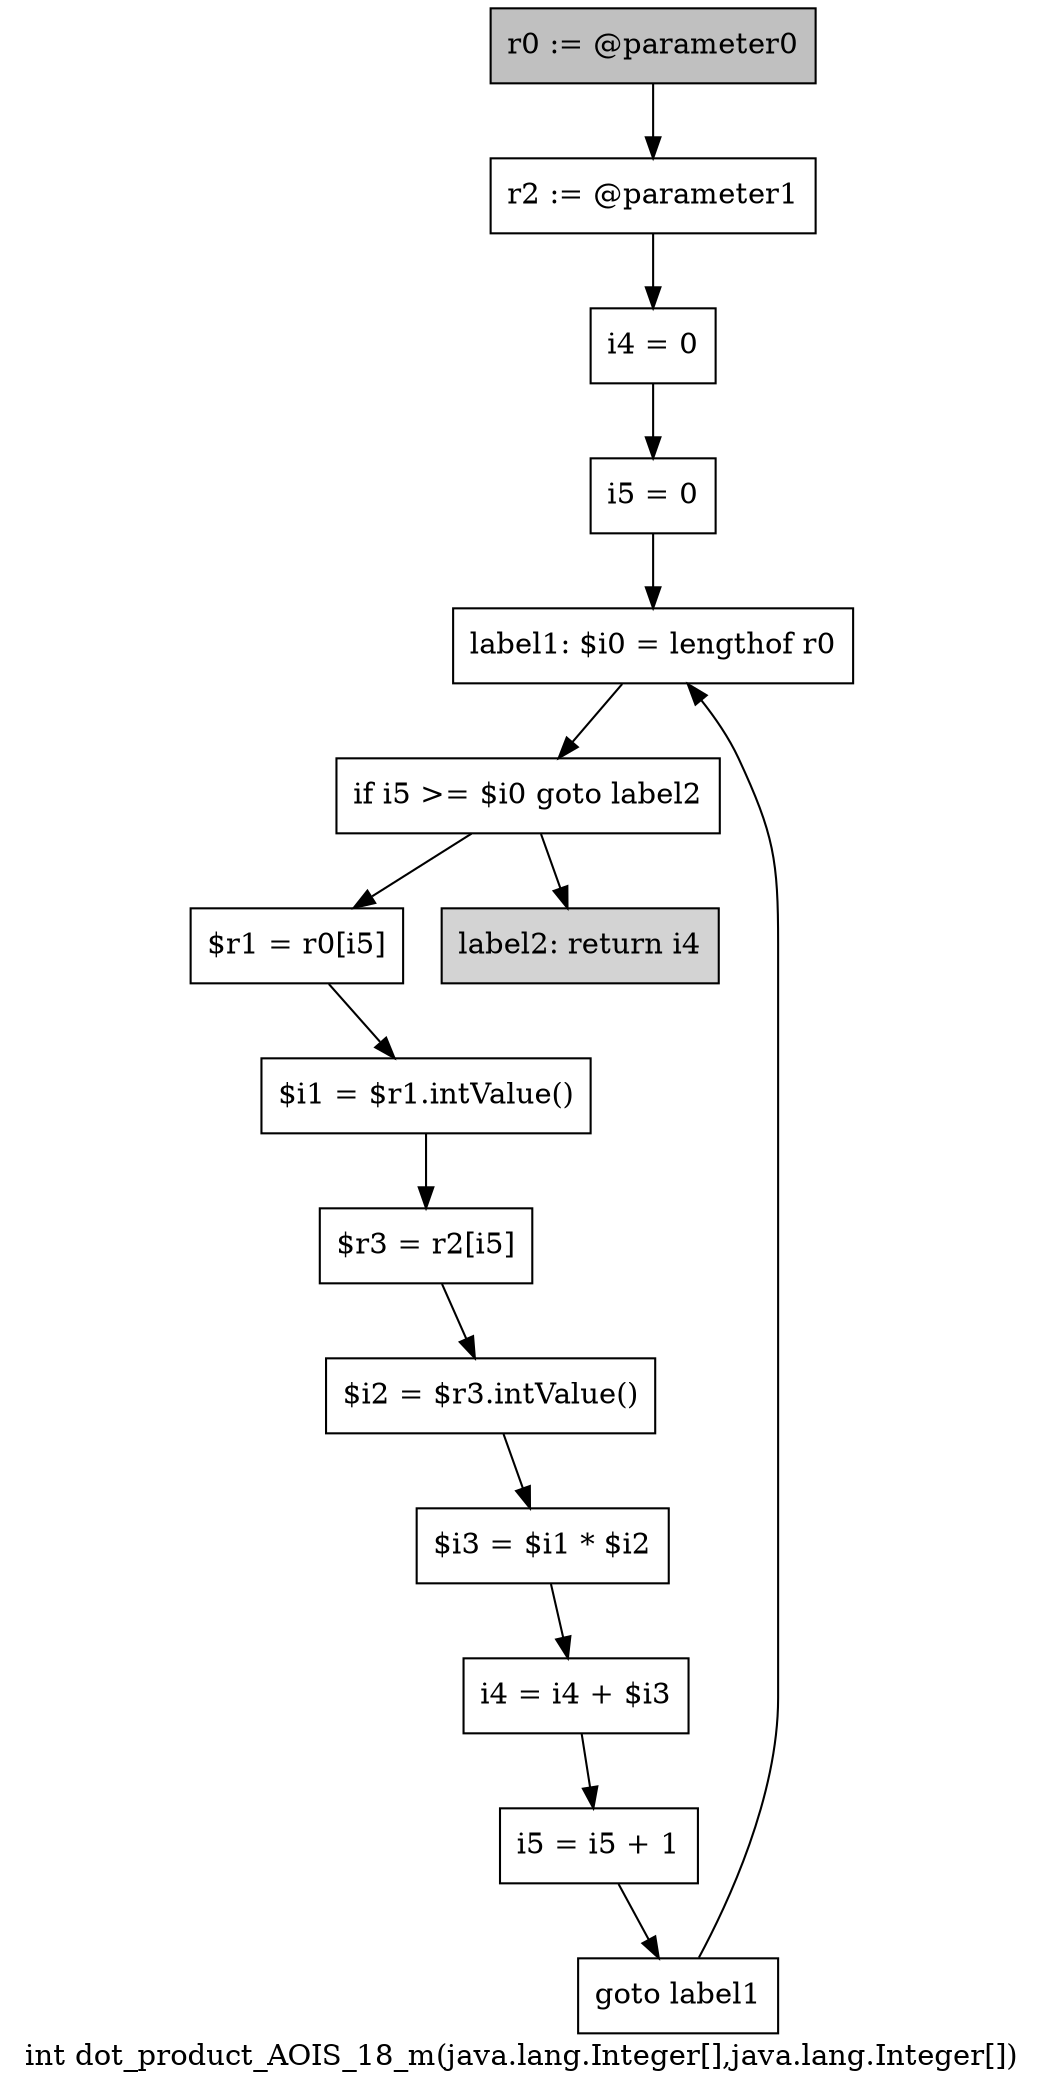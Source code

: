 digraph "int dot_product_AOIS_18_m(java.lang.Integer[],java.lang.Integer[])" {
    label="int dot_product_AOIS_18_m(java.lang.Integer[],java.lang.Integer[])";
    node [shape=box];
    "0" [style=filled,fillcolor=gray,label="r0 := @parameter0",];
    "1" [label="r2 := @parameter1",];
    "0"->"1";
    "2" [label="i4 = 0",];
    "1"->"2";
    "3" [label="i5 = 0",];
    "2"->"3";
    "4" [label="label1: $i0 = lengthof r0",];
    "3"->"4";
    "5" [label="if i5 >= $i0 goto label2",];
    "4"->"5";
    "6" [label="$r1 = r0[i5]",];
    "5"->"6";
    "14" [style=filled,fillcolor=lightgray,label="label2: return i4",];
    "5"->"14";
    "7" [label="$i1 = $r1.intValue()",];
    "6"->"7";
    "8" [label="$r3 = r2[i5]",];
    "7"->"8";
    "9" [label="$i2 = $r3.intValue()",];
    "8"->"9";
    "10" [label="$i3 = $i1 * $i2",];
    "9"->"10";
    "11" [label="i4 = i4 + $i3",];
    "10"->"11";
    "12" [label="i5 = i5 + 1",];
    "11"->"12";
    "13" [label="goto label1",];
    "12"->"13";
    "13"->"4";
}
